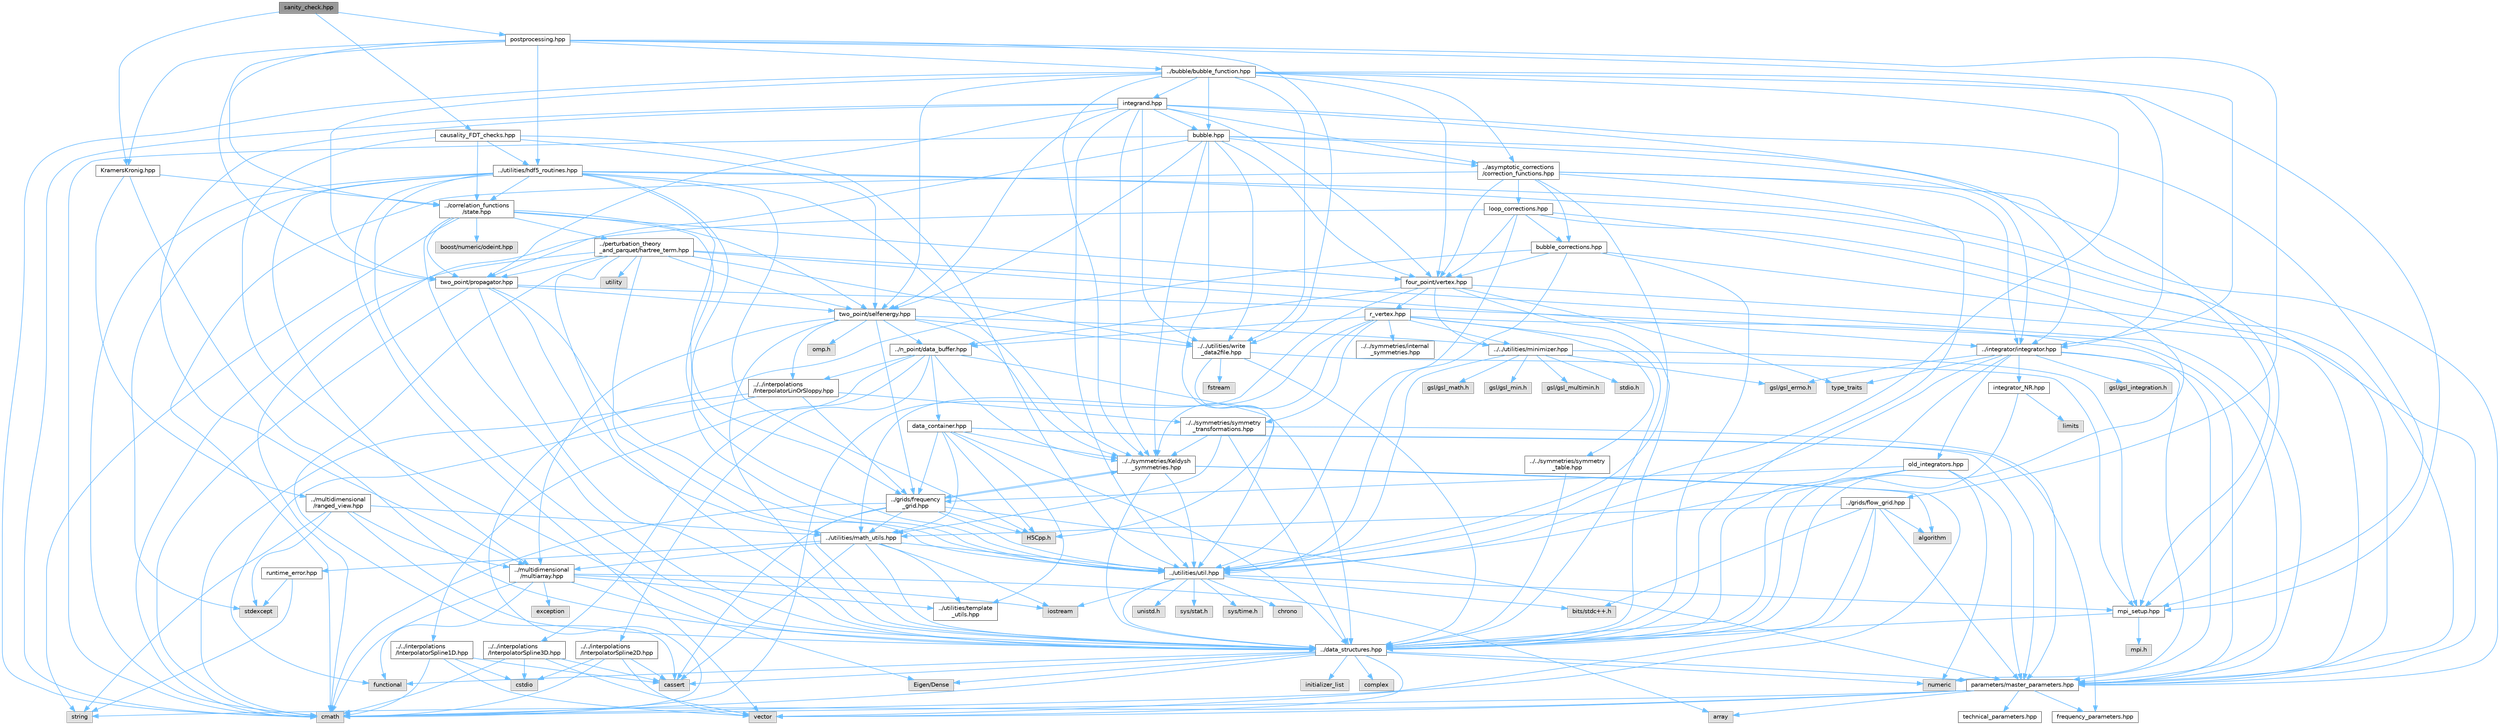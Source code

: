 digraph "sanity_check.hpp"
{
 // INTERACTIVE_SVG=YES
 // LATEX_PDF_SIZE
  bgcolor="transparent";
  edge [fontname=Helvetica,fontsize=10,labelfontname=Helvetica,labelfontsize=10];
  node [fontname=Helvetica,fontsize=10,shape=box,height=0.2,width=0.4];
  Node1 [id="Node000001",label="sanity_check.hpp",height=0.2,width=0.4,color="gray40", fillcolor="grey60", style="filled", fontcolor="black",tooltip=" "];
  Node1 -> Node2 [id="edge1_Node000001_Node000002",color="steelblue1",style="solid",tooltip=" "];
  Node2 [id="Node000002",label="KramersKronig.hpp",height=0.2,width=0.4,color="grey40", fillcolor="white", style="filled",URL="$d1/db3/KramersKronig_8hpp.html",tooltip=" "];
  Node2 -> Node3 [id="edge2_Node000002_Node000003",color="steelblue1",style="solid",tooltip=" "];
  Node3 [id="Node000003",label="../data_structures.hpp",height=0.2,width=0.4,color="grey40", fillcolor="white", style="filled",URL="$d7/d59/data__structures_8hpp.html",tooltip=" "];
  Node3 -> Node4 [id="edge3_Node000003_Node000004",color="steelblue1",style="solid",tooltip=" "];
  Node4 [id="Node000004",label="complex",height=0.2,width=0.4,color="grey60", fillcolor="#E0E0E0", style="filled",tooltip=" "];
  Node3 -> Node5 [id="edge4_Node000003_Node000005",color="steelblue1",style="solid",tooltip=" "];
  Node5 [id="Node000005",label="cmath",height=0.2,width=0.4,color="grey60", fillcolor="#E0E0E0", style="filled",tooltip=" "];
  Node3 -> Node6 [id="edge5_Node000003_Node000006",color="steelblue1",style="solid",tooltip=" "];
  Node6 [id="Node000006",label="vector",height=0.2,width=0.4,color="grey60", fillcolor="#E0E0E0", style="filled",tooltip=" "];
  Node3 -> Node7 [id="edge6_Node000003_Node000007",color="steelblue1",style="solid",tooltip=" "];
  Node7 [id="Node000007",label="initializer_list",height=0.2,width=0.4,color="grey60", fillcolor="#E0E0E0", style="filled",tooltip=" "];
  Node3 -> Node8 [id="edge7_Node000003_Node000008",color="steelblue1",style="solid",tooltip=" "];
  Node8 [id="Node000008",label="functional",height=0.2,width=0.4,color="grey60", fillcolor="#E0E0E0", style="filled",tooltip=" "];
  Node3 -> Node9 [id="edge8_Node000003_Node000009",color="steelblue1",style="solid",tooltip=" "];
  Node9 [id="Node000009",label="cassert",height=0.2,width=0.4,color="grey60", fillcolor="#E0E0E0", style="filled",tooltip=" "];
  Node3 -> Node10 [id="edge9_Node000003_Node000010",color="steelblue1",style="solid",tooltip=" "];
  Node10 [id="Node000010",label="numeric",height=0.2,width=0.4,color="grey60", fillcolor="#E0E0E0", style="filled",tooltip=" "];
  Node3 -> Node11 [id="edge10_Node000003_Node000011",color="steelblue1",style="solid",tooltip=" "];
  Node11 [id="Node000011",label="parameters/master_parameters.hpp",height=0.2,width=0.4,color="grey40", fillcolor="white", style="filled",URL="$d1/df8/master__parameters_8hpp.html",tooltip=" "];
  Node11 -> Node5 [id="edge11_Node000011_Node000005",color="steelblue1",style="solid",tooltip=" "];
  Node11 -> Node6 [id="edge12_Node000011_Node000006",color="steelblue1",style="solid",tooltip=" "];
  Node11 -> Node12 [id="edge13_Node000011_Node000012",color="steelblue1",style="solid",tooltip=" "];
  Node12 [id="Node000012",label="string",height=0.2,width=0.4,color="grey60", fillcolor="#E0E0E0", style="filled",tooltip=" "];
  Node11 -> Node13 [id="edge14_Node000011_Node000013",color="steelblue1",style="solid",tooltip=" "];
  Node13 [id="Node000013",label="array",height=0.2,width=0.4,color="grey60", fillcolor="#E0E0E0", style="filled",tooltip=" "];
  Node11 -> Node14 [id="edge15_Node000011_Node000014",color="steelblue1",style="solid",tooltip=" "];
  Node14 [id="Node000014",label="frequency_parameters.hpp",height=0.2,width=0.4,color="grey40", fillcolor="white", style="filled",URL="$d3/d3c/frequency__parameters_8hpp.html",tooltip=" "];
  Node11 -> Node15 [id="edge16_Node000011_Node000015",color="steelblue1",style="solid",tooltip=" "];
  Node15 [id="Node000015",label="technical_parameters.hpp",height=0.2,width=0.4,color="grey40", fillcolor="white", style="filled",URL="$d9/d3a/technical__parameters_8hpp.html",tooltip=" "];
  Node3 -> Node16 [id="edge17_Node000003_Node000016",color="steelblue1",style="solid",tooltip=" "];
  Node16 [id="Node000016",label="Eigen/Dense",height=0.2,width=0.4,color="grey60", fillcolor="#E0E0E0", style="filled",tooltip=" "];
  Node2 -> Node17 [id="edge18_Node000002_Node000017",color="steelblue1",style="solid",tooltip=" "];
  Node17 [id="Node000017",label="../correlation_functions\l/state.hpp",height=0.2,width=0.4,color="grey40", fillcolor="white", style="filled",URL="$da/d3b/state_8hpp.html",tooltip=" "];
  Node17 -> Node3 [id="edge19_Node000017_Node000003",color="steelblue1",style="solid",tooltip=" "];
  Node17 -> Node18 [id="edge20_Node000017_Node000018",color="steelblue1",style="solid",tooltip=" "];
  Node18 [id="Node000018",label="four_point/vertex.hpp",height=0.2,width=0.4,color="grey40", fillcolor="white", style="filled",URL="$d1/d2d/vertex_8hpp.html",tooltip=" "];
  Node18 -> Node5 [id="edge21_Node000018_Node000005",color="steelblue1",style="solid",tooltip=" "];
  Node18 -> Node19 [id="edge22_Node000018_Node000019",color="steelblue1",style="solid",tooltip=" "];
  Node19 [id="Node000019",label="type_traits",height=0.2,width=0.4,color="grey60", fillcolor="#E0E0E0", style="filled",tooltip=" "];
  Node18 -> Node3 [id="edge23_Node000018_Node000003",color="steelblue1",style="solid",tooltip=" "];
  Node18 -> Node11 [id="edge24_Node000018_Node000011",color="steelblue1",style="solid",tooltip=" "];
  Node18 -> Node20 [id="edge25_Node000018_Node000020",color="steelblue1",style="solid",tooltip=" "];
  Node20 [id="Node000020",label="r_vertex.hpp",height=0.2,width=0.4,color="grey40", fillcolor="white", style="filled",URL="$d3/d22/r__vertex_8hpp.html",tooltip=" "];
  Node20 -> Node3 [id="edge26_Node000020_Node000003",color="steelblue1",style="solid",tooltip=" "];
  Node20 -> Node11 [id="edge27_Node000020_Node000011",color="steelblue1",style="solid",tooltip=" "];
  Node20 -> Node21 [id="edge28_Node000020_Node000021",color="steelblue1",style="solid",tooltip=" "];
  Node21 [id="Node000021",label="../../symmetries/Keldysh\l_symmetries.hpp",height=0.2,width=0.4,color="grey40", fillcolor="white", style="filled",URL="$d2/d1a/Keldysh__symmetries_8hpp.html",tooltip=" "];
  Node21 -> Node6 [id="edge29_Node000021_Node000006",color="steelblue1",style="solid",tooltip=" "];
  Node21 -> Node22 [id="edge30_Node000021_Node000022",color="steelblue1",style="solid",tooltip=" "];
  Node22 [id="Node000022",label="algorithm",height=0.2,width=0.4,color="grey60", fillcolor="#E0E0E0", style="filled",tooltip=" "];
  Node21 -> Node3 [id="edge31_Node000021_Node000003",color="steelblue1",style="solid",tooltip=" "];
  Node21 -> Node23 [id="edge32_Node000021_Node000023",color="steelblue1",style="solid",tooltip=" "];
  Node23 [id="Node000023",label="../utilities/util.hpp",height=0.2,width=0.4,color="grey40", fillcolor="white", style="filled",URL="$d0/d3f/util_8hpp.html",tooltip=" "];
  Node23 -> Node24 [id="edge33_Node000023_Node000024",color="steelblue1",style="solid",tooltip=" "];
  Node24 [id="Node000024",label="sys/time.h",height=0.2,width=0.4,color="grey60", fillcolor="#E0E0E0", style="filled",tooltip=" "];
  Node23 -> Node25 [id="edge34_Node000023_Node000025",color="steelblue1",style="solid",tooltip=" "];
  Node25 [id="Node000025",label="chrono",height=0.2,width=0.4,color="grey60", fillcolor="#E0E0E0", style="filled",tooltip=" "];
  Node23 -> Node26 [id="edge35_Node000023_Node000026",color="steelblue1",style="solid",tooltip=" "];
  Node26 [id="Node000026",label="unistd.h",height=0.2,width=0.4,color="grey60", fillcolor="#E0E0E0", style="filled",tooltip=" "];
  Node23 -> Node27 [id="edge36_Node000023_Node000027",color="steelblue1",style="solid",tooltip=" "];
  Node27 [id="Node000027",label="iostream",height=0.2,width=0.4,color="grey60", fillcolor="#E0E0E0", style="filled",tooltip=" "];
  Node23 -> Node28 [id="edge37_Node000023_Node000028",color="steelblue1",style="solid",tooltip=" "];
  Node28 [id="Node000028",label="bits/stdc++.h",height=0.2,width=0.4,color="grey60", fillcolor="#E0E0E0", style="filled",tooltip=" "];
  Node23 -> Node29 [id="edge38_Node000023_Node000029",color="steelblue1",style="solid",tooltip=" "];
  Node29 [id="Node000029",label="sys/stat.h",height=0.2,width=0.4,color="grey60", fillcolor="#E0E0E0", style="filled",tooltip=" "];
  Node23 -> Node3 [id="edge39_Node000023_Node000003",color="steelblue1",style="solid",tooltip=" "];
  Node23 -> Node30 [id="edge40_Node000023_Node000030",color="steelblue1",style="solid",tooltip=" "];
  Node30 [id="Node000030",label="mpi_setup.hpp",height=0.2,width=0.4,color="grey40", fillcolor="white", style="filled",URL="$db/de0/mpi__setup_8hpp.html",tooltip=" "];
  Node30 -> Node3 [id="edge41_Node000030_Node000003",color="steelblue1",style="solid",tooltip=" "];
  Node30 -> Node31 [id="edge42_Node000030_Node000031",color="steelblue1",style="solid",tooltip=" "];
  Node31 [id="Node000031",label="mpi.h",height=0.2,width=0.4,color="grey60", fillcolor="#E0E0E0", style="filled",tooltip=" "];
  Node21 -> Node32 [id="edge43_Node000021_Node000032",color="steelblue1",style="solid",tooltip=" "];
  Node32 [id="Node000032",label="../grids/frequency\l_grid.hpp",height=0.2,width=0.4,color="grey40", fillcolor="white", style="filled",URL="$d5/d39/frequency__grid_8hpp.html",tooltip=" "];
  Node32 -> Node5 [id="edge44_Node000032_Node000005",color="steelblue1",style="solid",tooltip=" "];
  Node32 -> Node3 [id="edge45_Node000032_Node000003",color="steelblue1",style="solid",tooltip=" "];
  Node32 -> Node23 [id="edge46_Node000032_Node000023",color="steelblue1",style="solid",tooltip=" "];
  Node32 -> Node11 [id="edge47_Node000032_Node000011",color="steelblue1",style="solid",tooltip=" "];
  Node32 -> Node33 [id="edge48_Node000032_Node000033",color="steelblue1",style="solid",tooltip=" "];
  Node33 [id="Node000033",label="../utilities/math_utils.hpp",height=0.2,width=0.4,color="grey40", fillcolor="white", style="filled",URL="$de/dbb/math__utils_8hpp.html",tooltip=" "];
  Node33 -> Node3 [id="edge49_Node000033_Node000003",color="steelblue1",style="solid",tooltip=" "];
  Node33 -> Node34 [id="edge50_Node000033_Node000034",color="steelblue1",style="solid",tooltip=" "];
  Node34 [id="Node000034",label="../multidimensional\l/multiarray.hpp",height=0.2,width=0.4,color="grey40", fillcolor="white", style="filled",URL="$df/da4/multiarray_8hpp.html",tooltip=" "];
  Node34 -> Node13 [id="edge51_Node000034_Node000013",color="steelblue1",style="solid",tooltip=" "];
  Node34 -> Node5 [id="edge52_Node000034_Node000005",color="steelblue1",style="solid",tooltip=" "];
  Node34 -> Node35 [id="edge53_Node000034_Node000035",color="steelblue1",style="solid",tooltip=" "];
  Node35 [id="Node000035",label="exception",height=0.2,width=0.4,color="grey60", fillcolor="#E0E0E0", style="filled",tooltip=" "];
  Node34 -> Node8 [id="edge54_Node000034_Node000008",color="steelblue1",style="solid",tooltip=" "];
  Node34 -> Node27 [id="edge55_Node000034_Node000027",color="steelblue1",style="solid",tooltip=" "];
  Node34 -> Node16 [id="edge56_Node000034_Node000016",color="steelblue1",style="solid",tooltip=" "];
  Node34 -> Node36 [id="edge57_Node000034_Node000036",color="steelblue1",style="solid",tooltip=" "];
  Node36 [id="Node000036",label="../utilities/template\l_utils.hpp",height=0.2,width=0.4,color="grey40", fillcolor="white", style="filled",URL="$dd/de3/template__utils_8hpp.html",tooltip=" "];
  Node33 -> Node36 [id="edge58_Node000033_Node000036",color="steelblue1",style="solid",tooltip=" "];
  Node33 -> Node37 [id="edge59_Node000033_Node000037",color="steelblue1",style="solid",tooltip=" "];
  Node37 [id="Node000037",label="runtime_error.hpp",height=0.2,width=0.4,color="grey40", fillcolor="white", style="filled",URL="$d1/d64/runtime__error_8hpp.html",tooltip=" "];
  Node37 -> Node38 [id="edge60_Node000037_Node000038",color="steelblue1",style="solid",tooltip=" "];
  Node38 [id="Node000038",label="stdexcept",height=0.2,width=0.4,color="grey60", fillcolor="#E0E0E0", style="filled",tooltip=" "];
  Node37 -> Node12 [id="edge61_Node000037_Node000012",color="steelblue1",style="solid",tooltip=" "];
  Node33 -> Node23 [id="edge62_Node000033_Node000023",color="steelblue1",style="solid",tooltip=" "];
  Node33 -> Node27 [id="edge63_Node000033_Node000027",color="steelblue1",style="solid",tooltip=" "];
  Node33 -> Node9 [id="edge64_Node000033_Node000009",color="steelblue1",style="solid",tooltip=" "];
  Node32 -> Node21 [id="edge65_Node000032_Node000021",color="steelblue1",style="solid",tooltip=" "];
  Node32 -> Node9 [id="edge66_Node000032_Node000009",color="steelblue1",style="solid",tooltip=" "];
  Node32 -> Node39 [id="edge67_Node000032_Node000039",color="steelblue1",style="solid",tooltip=" "];
  Node39 [id="Node000039",label="H5Cpp.h",height=0.2,width=0.4,color="grey60", fillcolor="#E0E0E0", style="filled",tooltip=" "];
  Node20 -> Node40 [id="edge68_Node000020_Node000040",color="steelblue1",style="solid",tooltip=" "];
  Node40 [id="Node000040",label="../../symmetries/internal\l_symmetries.hpp",height=0.2,width=0.4,color="grey40", fillcolor="white", style="filled",URL="$d1/dfd/internal__symmetries_8hpp.html",tooltip=" "];
  Node20 -> Node41 [id="edge69_Node000020_Node000041",color="steelblue1",style="solid",tooltip=" "];
  Node41 [id="Node000041",label="../../symmetries/symmetry\l_transformations.hpp",height=0.2,width=0.4,color="grey40", fillcolor="white", style="filled",URL="$db/d7d/symmetry__transformations_8hpp.html",tooltip=" "];
  Node41 -> Node11 [id="edge70_Node000041_Node000011",color="steelblue1",style="solid",tooltip=" "];
  Node41 -> Node33 [id="edge71_Node000041_Node000033",color="steelblue1",style="solid",tooltip=" "];
  Node41 -> Node21 [id="edge72_Node000041_Node000021",color="steelblue1",style="solid",tooltip=" "];
  Node41 -> Node3 [id="edge73_Node000041_Node000003",color="steelblue1",style="solid",tooltip=" "];
  Node20 -> Node42 [id="edge74_Node000020_Node000042",color="steelblue1",style="solid",tooltip=" "];
  Node42 [id="Node000042",label="../../symmetries/symmetry\l_table.hpp",height=0.2,width=0.4,color="grey40", fillcolor="white", style="filled",URL="$d3/d77/symmetry__table_8hpp.html",tooltip=" "];
  Node42 -> Node3 [id="edge75_Node000042_Node000003",color="steelblue1",style="solid",tooltip=" "];
  Node20 -> Node33 [id="edge76_Node000020_Node000033",color="steelblue1",style="solid",tooltip=" "];
  Node20 -> Node43 [id="edge77_Node000020_Node000043",color="steelblue1",style="solid",tooltip=" "];
  Node43 [id="Node000043",label="../../utilities/minimizer.hpp",height=0.2,width=0.4,color="grey40", fillcolor="white", style="filled",URL="$d4/d21/minimizer_8hpp.html",tooltip=" "];
  Node43 -> Node44 [id="edge78_Node000043_Node000044",color="steelblue1",style="solid",tooltip=" "];
  Node44 [id="Node000044",label="stdio.h",height=0.2,width=0.4,color="grey60", fillcolor="#E0E0E0", style="filled",tooltip=" "];
  Node43 -> Node45 [id="edge79_Node000043_Node000045",color="steelblue1",style="solid",tooltip=" "];
  Node45 [id="Node000045",label="gsl/gsl_errno.h",height=0.2,width=0.4,color="grey60", fillcolor="#E0E0E0", style="filled",tooltip=" "];
  Node43 -> Node46 [id="edge80_Node000043_Node000046",color="steelblue1",style="solid",tooltip=" "];
  Node46 [id="Node000046",label="gsl/gsl_math.h",height=0.2,width=0.4,color="grey60", fillcolor="#E0E0E0", style="filled",tooltip=" "];
  Node43 -> Node47 [id="edge81_Node000043_Node000047",color="steelblue1",style="solid",tooltip=" "];
  Node47 [id="Node000047",label="gsl/gsl_min.h",height=0.2,width=0.4,color="grey60", fillcolor="#E0E0E0", style="filled",tooltip=" "];
  Node43 -> Node48 [id="edge82_Node000043_Node000048",color="steelblue1",style="solid",tooltip=" "];
  Node48 [id="Node000048",label="gsl/gsl_multimin.h",height=0.2,width=0.4,color="grey60", fillcolor="#E0E0E0", style="filled",tooltip=" "];
  Node43 -> Node30 [id="edge83_Node000043_Node000030",color="steelblue1",style="solid",tooltip=" "];
  Node43 -> Node23 [id="edge84_Node000043_Node000023",color="steelblue1",style="solid",tooltip=" "];
  Node20 -> Node49 [id="edge85_Node000020_Node000049",color="steelblue1",style="solid",tooltip=" "];
  Node49 [id="Node000049",label="../n_point/data_buffer.hpp",height=0.2,width=0.4,color="grey40", fillcolor="white", style="filled",URL="$dc/d80/data__buffer_8hpp.html",tooltip=" "];
  Node49 -> Node3 [id="edge86_Node000049_Node000003",color="steelblue1",style="solid",tooltip=" "];
  Node49 -> Node21 [id="edge87_Node000049_Node000021",color="steelblue1",style="solid",tooltip=" "];
  Node49 -> Node50 [id="edge88_Node000049_Node000050",color="steelblue1",style="solid",tooltip=" "];
  Node50 [id="Node000050",label="data_container.hpp",height=0.2,width=0.4,color="grey40", fillcolor="white", style="filled",URL="$da/dbc/data__container_8hpp.html",tooltip=" "];
  Node50 -> Node36 [id="edge89_Node000050_Node000036",color="steelblue1",style="solid",tooltip=" "];
  Node50 -> Node33 [id="edge90_Node000050_Node000033",color="steelblue1",style="solid",tooltip=" "];
  Node50 -> Node21 [id="edge91_Node000050_Node000021",color="steelblue1",style="solid",tooltip=" "];
  Node50 -> Node3 [id="edge92_Node000050_Node000003",color="steelblue1",style="solid",tooltip=" "];
  Node50 -> Node11 [id="edge93_Node000050_Node000011",color="steelblue1",style="solid",tooltip=" "];
  Node50 -> Node14 [id="edge94_Node000050_Node000014",color="steelblue1",style="solid",tooltip=" "];
  Node50 -> Node32 [id="edge95_Node000050_Node000032",color="steelblue1",style="solid",tooltip=" "];
  Node50 -> Node39 [id="edge96_Node000050_Node000039",color="steelblue1",style="solid",tooltip=" "];
  Node49 -> Node51 [id="edge97_Node000049_Node000051",color="steelblue1",style="solid",tooltip=" "];
  Node51 [id="Node000051",label="../../interpolations\l/InterpolatorLinOrSloppy.hpp",height=0.2,width=0.4,color="grey40", fillcolor="white", style="filled",URL="$d3/d17/InterpolatorLinOrSloppy_8hpp.html",tooltip=" "];
  Node51 -> Node5 [id="edge98_Node000051_Node000005",color="steelblue1",style="solid",tooltip=" "];
  Node51 -> Node8 [id="edge99_Node000051_Node000008",color="steelblue1",style="solid",tooltip=" "];
  Node51 -> Node32 [id="edge100_Node000051_Node000032",color="steelblue1",style="solid",tooltip=" "];
  Node51 -> Node41 [id="edge101_Node000051_Node000041",color="steelblue1",style="solid",tooltip=" "];
  Node49 -> Node52 [id="edge102_Node000049_Node000052",color="steelblue1",style="solid",tooltip=" "];
  Node52 [id="Node000052",label="../../interpolations\l/InterpolatorSpline1D.hpp",height=0.2,width=0.4,color="grey40", fillcolor="white", style="filled",URL="$d1/d52/InterpolatorSpline1D_8hpp.html",tooltip=" "];
  Node52 -> Node53 [id="edge103_Node000052_Node000053",color="steelblue1",style="solid",tooltip=" "];
  Node53 [id="Node000053",label="cstdio",height=0.2,width=0.4,color="grey60", fillcolor="#E0E0E0", style="filled",tooltip=" "];
  Node52 -> Node9 [id="edge104_Node000052_Node000009",color="steelblue1",style="solid",tooltip=" "];
  Node52 -> Node5 [id="edge105_Node000052_Node000005",color="steelblue1",style="solid",tooltip=" "];
  Node52 -> Node6 [id="edge106_Node000052_Node000006",color="steelblue1",style="solid",tooltip=" "];
  Node49 -> Node54 [id="edge107_Node000049_Node000054",color="steelblue1",style="solid",tooltip=" "];
  Node54 [id="Node000054",label="../../interpolations\l/InterpolatorSpline2D.hpp",height=0.2,width=0.4,color="grey40", fillcolor="white", style="filled",URL="$d6/d91/InterpolatorSpline2D_8hpp.html",tooltip=" "];
  Node54 -> Node53 [id="edge108_Node000054_Node000053",color="steelblue1",style="solid",tooltip=" "];
  Node54 -> Node9 [id="edge109_Node000054_Node000009",color="steelblue1",style="solid",tooltip=" "];
  Node54 -> Node5 [id="edge110_Node000054_Node000005",color="steelblue1",style="solid",tooltip=" "];
  Node54 -> Node6 [id="edge111_Node000054_Node000006",color="steelblue1",style="solid",tooltip=" "];
  Node49 -> Node55 [id="edge112_Node000049_Node000055",color="steelblue1",style="solid",tooltip=" "];
  Node55 [id="Node000055",label="../../interpolations\l/InterpolatorSpline3D.hpp",height=0.2,width=0.4,color="grey40", fillcolor="white", style="filled",URL="$dd/dcc/InterpolatorSpline3D_8hpp.html",tooltip=" "];
  Node55 -> Node53 [id="edge113_Node000055_Node000053",color="steelblue1",style="solid",tooltip=" "];
  Node55 -> Node9 [id="edge114_Node000055_Node000009",color="steelblue1",style="solid",tooltip=" "];
  Node55 -> Node5 [id="edge115_Node000055_Node000005",color="steelblue1",style="solid",tooltip=" "];
  Node55 -> Node6 [id="edge116_Node000055_Node000006",color="steelblue1",style="solid",tooltip=" "];
  Node18 -> Node43 [id="edge117_Node000018_Node000043",color="steelblue1",style="solid",tooltip=" "];
  Node18 -> Node49 [id="edge118_Node000018_Node000049",color="steelblue1",style="solid",tooltip=" "];
  Node17 -> Node56 [id="edge119_Node000017_Node000056",color="steelblue1",style="solid",tooltip=" "];
  Node56 [id="Node000056",label="two_point/selfenergy.hpp",height=0.2,width=0.4,color="grey40", fillcolor="white", style="filled",URL="$d6/d2d/selfenergy_8hpp.html",tooltip=" "];
  Node56 -> Node3 [id="edge120_Node000056_Node000003",color="steelblue1",style="solid",tooltip=" "];
  Node56 -> Node34 [id="edge121_Node000056_Node000034",color="steelblue1",style="solid",tooltip=" "];
  Node56 -> Node49 [id="edge122_Node000056_Node000049",color="steelblue1",style="solid",tooltip=" "];
  Node56 -> Node32 [id="edge123_Node000056_Node000032",color="steelblue1",style="solid",tooltip=" "];
  Node56 -> Node43 [id="edge124_Node000056_Node000043",color="steelblue1",style="solid",tooltip=" "];
  Node56 -> Node57 [id="edge125_Node000056_Node000057",color="steelblue1",style="solid",tooltip=" "];
  Node57 [id="Node000057",label="omp.h",height=0.2,width=0.4,color="grey60", fillcolor="#E0E0E0", style="filled",tooltip=" "];
  Node56 -> Node21 [id="edge126_Node000056_Node000021",color="steelblue1",style="solid",tooltip=" "];
  Node56 -> Node58 [id="edge127_Node000056_Node000058",color="steelblue1",style="solid",tooltip=" "];
  Node58 [id="Node000058",label="../../utilities/write\l_data2file.hpp",height=0.2,width=0.4,color="grey40", fillcolor="white", style="filled",URL="$d8/d74/write__data2file_8hpp.html",tooltip=" "];
  Node58 -> Node3 [id="edge128_Node000058_Node000003",color="steelblue1",style="solid",tooltip=" "];
  Node58 -> Node30 [id="edge129_Node000058_Node000030",color="steelblue1",style="solid",tooltip=" "];
  Node58 -> Node59 [id="edge130_Node000058_Node000059",color="steelblue1",style="solid",tooltip=" "];
  Node59 [id="Node000059",label="fstream",height=0.2,width=0.4,color="grey60", fillcolor="#E0E0E0", style="filled",tooltip=" "];
  Node58 -> Node39 [id="edge131_Node000058_Node000039",color="steelblue1",style="solid",tooltip=" "];
  Node56 -> Node51 [id="edge132_Node000056_Node000051",color="steelblue1",style="solid",tooltip=" "];
  Node17 -> Node60 [id="edge133_Node000017_Node000060",color="steelblue1",style="solid",tooltip=" "];
  Node60 [id="Node000060",label="two_point/propagator.hpp",height=0.2,width=0.4,color="grey40", fillcolor="white", style="filled",URL="$d5/df7/propagator_8hpp.html",tooltip=" "];
  Node60 -> Node5 [id="edge134_Node000060_Node000005",color="steelblue1",style="solid",tooltip=" "];
  Node60 -> Node3 [id="edge135_Node000060_Node000003",color="steelblue1",style="solid",tooltip=" "];
  Node60 -> Node33 [id="edge136_Node000060_Node000033",color="steelblue1",style="solid",tooltip=" "];
  Node60 -> Node56 [id="edge137_Node000060_Node000056",color="steelblue1",style="solid",tooltip=" "];
  Node60 -> Node11 [id="edge138_Node000060_Node000011",color="steelblue1",style="solid",tooltip=" "];
  Node60 -> Node23 [id="edge139_Node000060_Node000023",color="steelblue1",style="solid",tooltip=" "];
  Node17 -> Node61 [id="edge140_Node000017_Node000061",color="steelblue1",style="solid",tooltip=" "];
  Node61 [id="Node000061",label="../perturbation_theory\l_and_parquet/hartree_term.hpp",height=0.2,width=0.4,color="grey40", fillcolor="white", style="filled",URL="$d1/db3/hartree__term_8hpp.html",tooltip=" "];
  Node61 -> Node11 [id="edge141_Node000061_Node000011",color="steelblue1",style="solid",tooltip=" "];
  Node61 -> Node3 [id="edge142_Node000061_Node000003",color="steelblue1",style="solid",tooltip=" "];
  Node61 -> Node56 [id="edge143_Node000061_Node000056",color="steelblue1",style="solid",tooltip=" "];
  Node61 -> Node60 [id="edge144_Node000061_Node000060",color="steelblue1",style="solid",tooltip=" "];
  Node61 -> Node62 [id="edge145_Node000061_Node000062",color="steelblue1",style="solid",tooltip=" "];
  Node62 [id="Node000062",label="../integrator/integrator.hpp",height=0.2,width=0.4,color="grey40", fillcolor="white", style="filled",URL="$dd/d1f/integrator_8hpp.html",tooltip=" "];
  Node62 -> Node10 [id="edge146_Node000062_Node000010",color="steelblue1",style="solid",tooltip=" "];
  Node62 -> Node19 [id="edge147_Node000062_Node000019",color="steelblue1",style="solid",tooltip=" "];
  Node62 -> Node3 [id="edge148_Node000062_Node000003",color="steelblue1",style="solid",tooltip=" "];
  Node62 -> Node11 [id="edge149_Node000062_Node000011",color="steelblue1",style="solid",tooltip=" "];
  Node62 -> Node63 [id="edge150_Node000062_Node000063",color="steelblue1",style="solid",tooltip=" "];
  Node63 [id="Node000063",label="gsl/gsl_integration.h",height=0.2,width=0.4,color="grey60", fillcolor="#E0E0E0", style="filled",tooltip=" "];
  Node62 -> Node45 [id="edge151_Node000062_Node000045",color="steelblue1",style="solid",tooltip=" "];
  Node62 -> Node64 [id="edge152_Node000062_Node000064",color="steelblue1",style="solid",tooltip=" "];
  Node64 [id="Node000064",label="old_integrators.hpp",height=0.2,width=0.4,color="grey40", fillcolor="white", style="filled",URL="$d7/d65/old__integrators_8hpp.html",tooltip=" "];
  Node64 -> Node10 [id="edge153_Node000064_Node000010",color="steelblue1",style="solid",tooltip=" "];
  Node64 -> Node3 [id="edge154_Node000064_Node000003",color="steelblue1",style="solid",tooltip=" "];
  Node64 -> Node11 [id="edge155_Node000064_Node000011",color="steelblue1",style="solid",tooltip=" "];
  Node64 -> Node23 [id="edge156_Node000064_Node000023",color="steelblue1",style="solid",tooltip=" "];
  Node64 -> Node32 [id="edge157_Node000064_Node000032",color="steelblue1",style="solid",tooltip=" "];
  Node62 -> Node65 [id="edge158_Node000062_Node000065",color="steelblue1",style="solid",tooltip=" "];
  Node65 [id="Node000065",label="integrator_NR.hpp",height=0.2,width=0.4,color="grey40", fillcolor="white", style="filled",URL="$da/db4/integrator__NR_8hpp.html",tooltip=" "];
  Node65 -> Node66 [id="edge159_Node000065_Node000066",color="steelblue1",style="solid",tooltip=" "];
  Node66 [id="Node000066",label="limits",height=0.2,width=0.4,color="grey60", fillcolor="#E0E0E0", style="filled",tooltip=" "];
  Node65 -> Node3 [id="edge160_Node000065_Node000003",color="steelblue1",style="solid",tooltip=" "];
  Node62 -> Node23 [id="edge161_Node000062_Node000023",color="steelblue1",style="solid",tooltip=" "];
  Node61 -> Node58 [id="edge162_Node000061_Node000058",color="steelblue1",style="solid",tooltip=" "];
  Node61 -> Node23 [id="edge163_Node000061_Node000023",color="steelblue1",style="solid",tooltip=" "];
  Node61 -> Node9 [id="edge164_Node000061_Node000009",color="steelblue1",style="solid",tooltip=" "];
  Node61 -> Node5 [id="edge165_Node000061_Node000005",color="steelblue1",style="solid",tooltip=" "];
  Node61 -> Node67 [id="edge166_Node000061_Node000067",color="steelblue1",style="solid",tooltip=" "];
  Node67 [id="Node000067",label="utility",height=0.2,width=0.4,color="grey60", fillcolor="#E0E0E0", style="filled",tooltip=" "];
  Node17 -> Node23 [id="edge167_Node000017_Node000023",color="steelblue1",style="solid",tooltip=" "];
  Node17 -> Node68 [id="edge168_Node000017_Node000068",color="steelblue1",style="solid",tooltip=" "];
  Node68 [id="Node000068",label="boost/numeric/odeint.hpp",height=0.2,width=0.4,color="grey60", fillcolor="#E0E0E0", style="filled",tooltip=" "];
  Node17 -> Node12 [id="edge169_Node000017_Node000012",color="steelblue1",style="solid",tooltip=" "];
  Node2 -> Node69 [id="edge170_Node000002_Node000069",color="steelblue1",style="solid",tooltip=" "];
  Node69 [id="Node000069",label="../multidimensional\l/ranged_view.hpp",height=0.2,width=0.4,color="grey40", fillcolor="white", style="filled",URL="$dd/df3/ranged__view_8hpp.html",tooltip=" "];
  Node69 -> Node38 [id="edge171_Node000069_Node000038",color="steelblue1",style="solid",tooltip=" "];
  Node69 -> Node12 [id="edge172_Node000069_Node000012",color="steelblue1",style="solid",tooltip=" "];
  Node69 -> Node33 [id="edge173_Node000069_Node000033",color="steelblue1",style="solid",tooltip=" "];
  Node69 -> Node3 [id="edge174_Node000069_Node000003",color="steelblue1",style="solid",tooltip=" "];
  Node69 -> Node34 [id="edge175_Node000069_Node000034",color="steelblue1",style="solid",tooltip=" "];
  Node1 -> Node70 [id="edge176_Node000001_Node000070",color="steelblue1",style="solid",tooltip=" "];
  Node70 [id="Node000070",label="postprocessing.hpp",height=0.2,width=0.4,color="grey40", fillcolor="white", style="filled",URL="$d4/d81/postprocessing_8hpp.html",tooltip=" "];
  Node70 -> Node71 [id="edge177_Node000070_Node000071",color="steelblue1",style="solid",tooltip=" "];
  Node71 [id="Node000071",label="../utilities/hdf5_routines.hpp",height=0.2,width=0.4,color="grey40", fillcolor="white", style="filled",URL="$d5/de4/hdf5__routines_8hpp.html",tooltip=" "];
  Node71 -> Node38 [id="edge178_Node000071_Node000038",color="steelblue1",style="solid",tooltip=" "];
  Node71 -> Node5 [id="edge179_Node000071_Node000005",color="steelblue1",style="solid",tooltip=" "];
  Node71 -> Node6 [id="edge180_Node000071_Node000006",color="steelblue1",style="solid",tooltip=" "];
  Node71 -> Node11 [id="edge181_Node000071_Node000011",color="steelblue1",style="solid",tooltip=" "];
  Node71 -> Node23 [id="edge182_Node000071_Node000023",color="steelblue1",style="solid",tooltip=" "];
  Node71 -> Node3 [id="edge183_Node000071_Node000003",color="steelblue1",style="solid",tooltip=" "];
  Node71 -> Node32 [id="edge184_Node000071_Node000032",color="steelblue1",style="solid",tooltip=" "];
  Node71 -> Node39 [id="edge185_Node000071_Node000039",color="steelblue1",style="solid",tooltip=" "];
  Node71 -> Node17 [id="edge186_Node000071_Node000017",color="steelblue1",style="solid",tooltip=" "];
  Node71 -> Node34 [id="edge187_Node000071_Node000034",color="steelblue1",style="solid",tooltip=" "];
  Node71 -> Node21 [id="edge188_Node000071_Node000021",color="steelblue1",style="solid",tooltip=" "];
  Node71 -> Node30 [id="edge189_Node000071_Node000030",color="steelblue1",style="solid",tooltip=" "];
  Node70 -> Node58 [id="edge190_Node000070_Node000058",color="steelblue1",style="solid",tooltip=" "];
  Node70 -> Node72 [id="edge191_Node000070_Node000072",color="steelblue1",style="solid",tooltip=" "];
  Node72 [id="Node000072",label="../grids/flow_grid.hpp",height=0.2,width=0.4,color="grey40", fillcolor="white", style="filled",URL="$d5/dd1/flow__grid_8hpp.html",tooltip=" "];
  Node72 -> Node11 [id="edge192_Node000072_Node000011",color="steelblue1",style="solid",tooltip=" "];
  Node72 -> Node3 [id="edge193_Node000072_Node000003",color="steelblue1",style="solid",tooltip=" "];
  Node72 -> Node33 [id="edge194_Node000072_Node000033",color="steelblue1",style="solid",tooltip=" "];
  Node72 -> Node28 [id="edge195_Node000072_Node000028",color="steelblue1",style="solid",tooltip=" "];
  Node72 -> Node22 [id="edge196_Node000072_Node000022",color="steelblue1",style="solid",tooltip=" "];
  Node72 -> Node5 [id="edge197_Node000072_Node000005",color="steelblue1",style="solid",tooltip=" "];
  Node70 -> Node17 [id="edge198_Node000070_Node000017",color="steelblue1",style="solid",tooltip=" "];
  Node70 -> Node60 [id="edge199_Node000070_Node000060",color="steelblue1",style="solid",tooltip=" "];
  Node70 -> Node62 [id="edge200_Node000070_Node000062",color="steelblue1",style="solid",tooltip=" "];
  Node70 -> Node2 [id="edge201_Node000070_Node000002",color="steelblue1",style="solid",tooltip=" "];
  Node70 -> Node73 [id="edge202_Node000070_Node000073",color="steelblue1",style="solid",tooltip=" "];
  Node73 [id="Node000073",label="../bubble/bubble_function.hpp",height=0.2,width=0.4,color="grey40", fillcolor="white", style="filled",URL="$de/de8/bubble__function_8hpp.html",tooltip=" "];
  Node73 -> Node5 [id="edge203_Node000073_Node000005",color="steelblue1",style="solid",tooltip=" "];
  Node73 -> Node21 [id="edge204_Node000073_Node000021",color="steelblue1",style="solid",tooltip=" "];
  Node73 -> Node18 [id="edge205_Node000073_Node000018",color="steelblue1",style="solid",tooltip=" "];
  Node73 -> Node56 [id="edge206_Node000073_Node000056",color="steelblue1",style="solid",tooltip=" "];
  Node73 -> Node60 [id="edge207_Node000073_Node000060",color="steelblue1",style="solid",tooltip=" "];
  Node73 -> Node62 [id="edge208_Node000073_Node000062",color="steelblue1",style="solid",tooltip=" "];
  Node73 -> Node23 [id="edge209_Node000073_Node000023",color="steelblue1",style="solid",tooltip=" "];
  Node73 -> Node30 [id="edge210_Node000073_Node000030",color="steelblue1",style="solid",tooltip=" "];
  Node73 -> Node74 [id="edge211_Node000073_Node000074",color="steelblue1",style="solid",tooltip=" "];
  Node74 [id="Node000074",label="../asymptotic_corrections\l/correction_functions.hpp",height=0.2,width=0.4,color="grey40", fillcolor="white", style="filled",URL="$d2/df0/correction__functions_8hpp.html",tooltip=" "];
  Node74 -> Node3 [id="edge212_Node000074_Node000003",color="steelblue1",style="solid",tooltip=" "];
  Node74 -> Node18 [id="edge213_Node000074_Node000018",color="steelblue1",style="solid",tooltip=" "];
  Node74 -> Node11 [id="edge214_Node000074_Node000011",color="steelblue1",style="solid",tooltip=" "];
  Node74 -> Node23 [id="edge215_Node000074_Node000023",color="steelblue1",style="solid",tooltip=" "];
  Node74 -> Node75 [id="edge216_Node000074_Node000075",color="steelblue1",style="solid",tooltip=" "];
  Node75 [id="Node000075",label="bubble_corrections.hpp",height=0.2,width=0.4,color="grey40", fillcolor="white", style="filled",URL="$dd/dea/bubble__corrections_8hpp.html",tooltip=" "];
  Node75 -> Node3 [id="edge217_Node000075_Node000003",color="steelblue1",style="solid",tooltip=" "];
  Node75 -> Node18 [id="edge218_Node000075_Node000018",color="steelblue1",style="solid",tooltip=" "];
  Node75 -> Node11 [id="edge219_Node000075_Node000011",color="steelblue1",style="solid",tooltip=" "];
  Node75 -> Node23 [id="edge220_Node000075_Node000023",color="steelblue1",style="solid",tooltip=" "];
  Node75 -> Node5 [id="edge221_Node000075_Node000005",color="steelblue1",style="solid",tooltip=" "];
  Node74 -> Node76 [id="edge222_Node000074_Node000076",color="steelblue1",style="solid",tooltip=" "];
  Node76 [id="Node000076",label="loop_corrections.hpp",height=0.2,width=0.4,color="grey40", fillcolor="white", style="filled",URL="$d0/d0e/loop__corrections_8hpp.html",tooltip=" "];
  Node76 -> Node5 [id="edge223_Node000076_Node000005",color="steelblue1",style="solid",tooltip=" "];
  Node76 -> Node3 [id="edge224_Node000076_Node000003",color="steelblue1",style="solid",tooltip=" "];
  Node76 -> Node18 [id="edge225_Node000076_Node000018",color="steelblue1",style="solid",tooltip=" "];
  Node76 -> Node11 [id="edge226_Node000076_Node000011",color="steelblue1",style="solid",tooltip=" "];
  Node76 -> Node23 [id="edge227_Node000076_Node000023",color="steelblue1",style="solid",tooltip=" "];
  Node76 -> Node75 [id="edge228_Node000076_Node000075",color="steelblue1",style="solid",tooltip=" "];
  Node74 -> Node5 [id="edge229_Node000074_Node000005",color="steelblue1",style="solid",tooltip=" "];
  Node74 -> Node62 [id="edge230_Node000074_Node000062",color="steelblue1",style="solid",tooltip=" "];
  Node73 -> Node58 [id="edge231_Node000073_Node000058",color="steelblue1",style="solid",tooltip=" "];
  Node73 -> Node77 [id="edge232_Node000073_Node000077",color="steelblue1",style="solid",tooltip=" "];
  Node77 [id="Node000077",label="bubble.hpp",height=0.2,width=0.4,color="grey40", fillcolor="white", style="filled",URL="$d0/dac/bubble_8hpp.html",tooltip=" "];
  Node77 -> Node5 [id="edge233_Node000077_Node000005",color="steelblue1",style="solid",tooltip=" "];
  Node77 -> Node21 [id="edge234_Node000077_Node000021",color="steelblue1",style="solid",tooltip=" "];
  Node77 -> Node18 [id="edge235_Node000077_Node000018",color="steelblue1",style="solid",tooltip=" "];
  Node77 -> Node56 [id="edge236_Node000077_Node000056",color="steelblue1",style="solid",tooltip=" "];
  Node77 -> Node60 [id="edge237_Node000077_Node000060",color="steelblue1",style="solid",tooltip=" "];
  Node77 -> Node62 [id="edge238_Node000077_Node000062",color="steelblue1",style="solid",tooltip=" "];
  Node77 -> Node23 [id="edge239_Node000077_Node000023",color="steelblue1",style="solid",tooltip=" "];
  Node77 -> Node30 [id="edge240_Node000077_Node000030",color="steelblue1",style="solid",tooltip=" "];
  Node77 -> Node74 [id="edge241_Node000077_Node000074",color="steelblue1",style="solid",tooltip=" "];
  Node77 -> Node58 [id="edge242_Node000077_Node000058",color="steelblue1",style="solid",tooltip=" "];
  Node73 -> Node78 [id="edge243_Node000073_Node000078",color="steelblue1",style="solid",tooltip=" "];
  Node78 [id="Node000078",label="integrand.hpp",height=0.2,width=0.4,color="grey40", fillcolor="white", style="filled",URL="$df/d83/integrand_8hpp.html",tooltip=" "];
  Node78 -> Node5 [id="edge244_Node000078_Node000005",color="steelblue1",style="solid",tooltip=" "];
  Node78 -> Node21 [id="edge245_Node000078_Node000021",color="steelblue1",style="solid",tooltip=" "];
  Node78 -> Node18 [id="edge246_Node000078_Node000018",color="steelblue1",style="solid",tooltip=" "];
  Node78 -> Node56 [id="edge247_Node000078_Node000056",color="steelblue1",style="solid",tooltip=" "];
  Node78 -> Node60 [id="edge248_Node000078_Node000060",color="steelblue1",style="solid",tooltip=" "];
  Node78 -> Node62 [id="edge249_Node000078_Node000062",color="steelblue1",style="solid",tooltip=" "];
  Node78 -> Node23 [id="edge250_Node000078_Node000023",color="steelblue1",style="solid",tooltip=" "];
  Node78 -> Node30 [id="edge251_Node000078_Node000030",color="steelblue1",style="solid",tooltip=" "];
  Node78 -> Node74 [id="edge252_Node000078_Node000074",color="steelblue1",style="solid",tooltip=" "];
  Node78 -> Node58 [id="edge253_Node000078_Node000058",color="steelblue1",style="solid",tooltip=" "];
  Node78 -> Node77 [id="edge254_Node000078_Node000077",color="steelblue1",style="solid",tooltip=" "];
  Node78 -> Node34 [id="edge255_Node000078_Node000034",color="steelblue1",style="solid",tooltip=" "];
  Node1 -> Node79 [id="edge256_Node000001_Node000079",color="steelblue1",style="solid",tooltip=" "];
  Node79 [id="Node000079",label="causality_FDT_checks.hpp",height=0.2,width=0.4,color="grey40", fillcolor="white", style="filled",URL="$d1/d75/causality__FDT__checks_8hpp.html",tooltip=" "];
  Node79 -> Node3 [id="edge257_Node000079_Node000003",color="steelblue1",style="solid",tooltip=" "];
  Node79 -> Node17 [id="edge258_Node000079_Node000017",color="steelblue1",style="solid",tooltip=" "];
  Node79 -> Node56 [id="edge259_Node000079_Node000056",color="steelblue1",style="solid",tooltip=" "];
  Node79 -> Node23 [id="edge260_Node000079_Node000023",color="steelblue1",style="solid",tooltip=" "];
  Node79 -> Node71 [id="edge261_Node000079_Node000071",color="steelblue1",style="solid",tooltip=" "];
}
